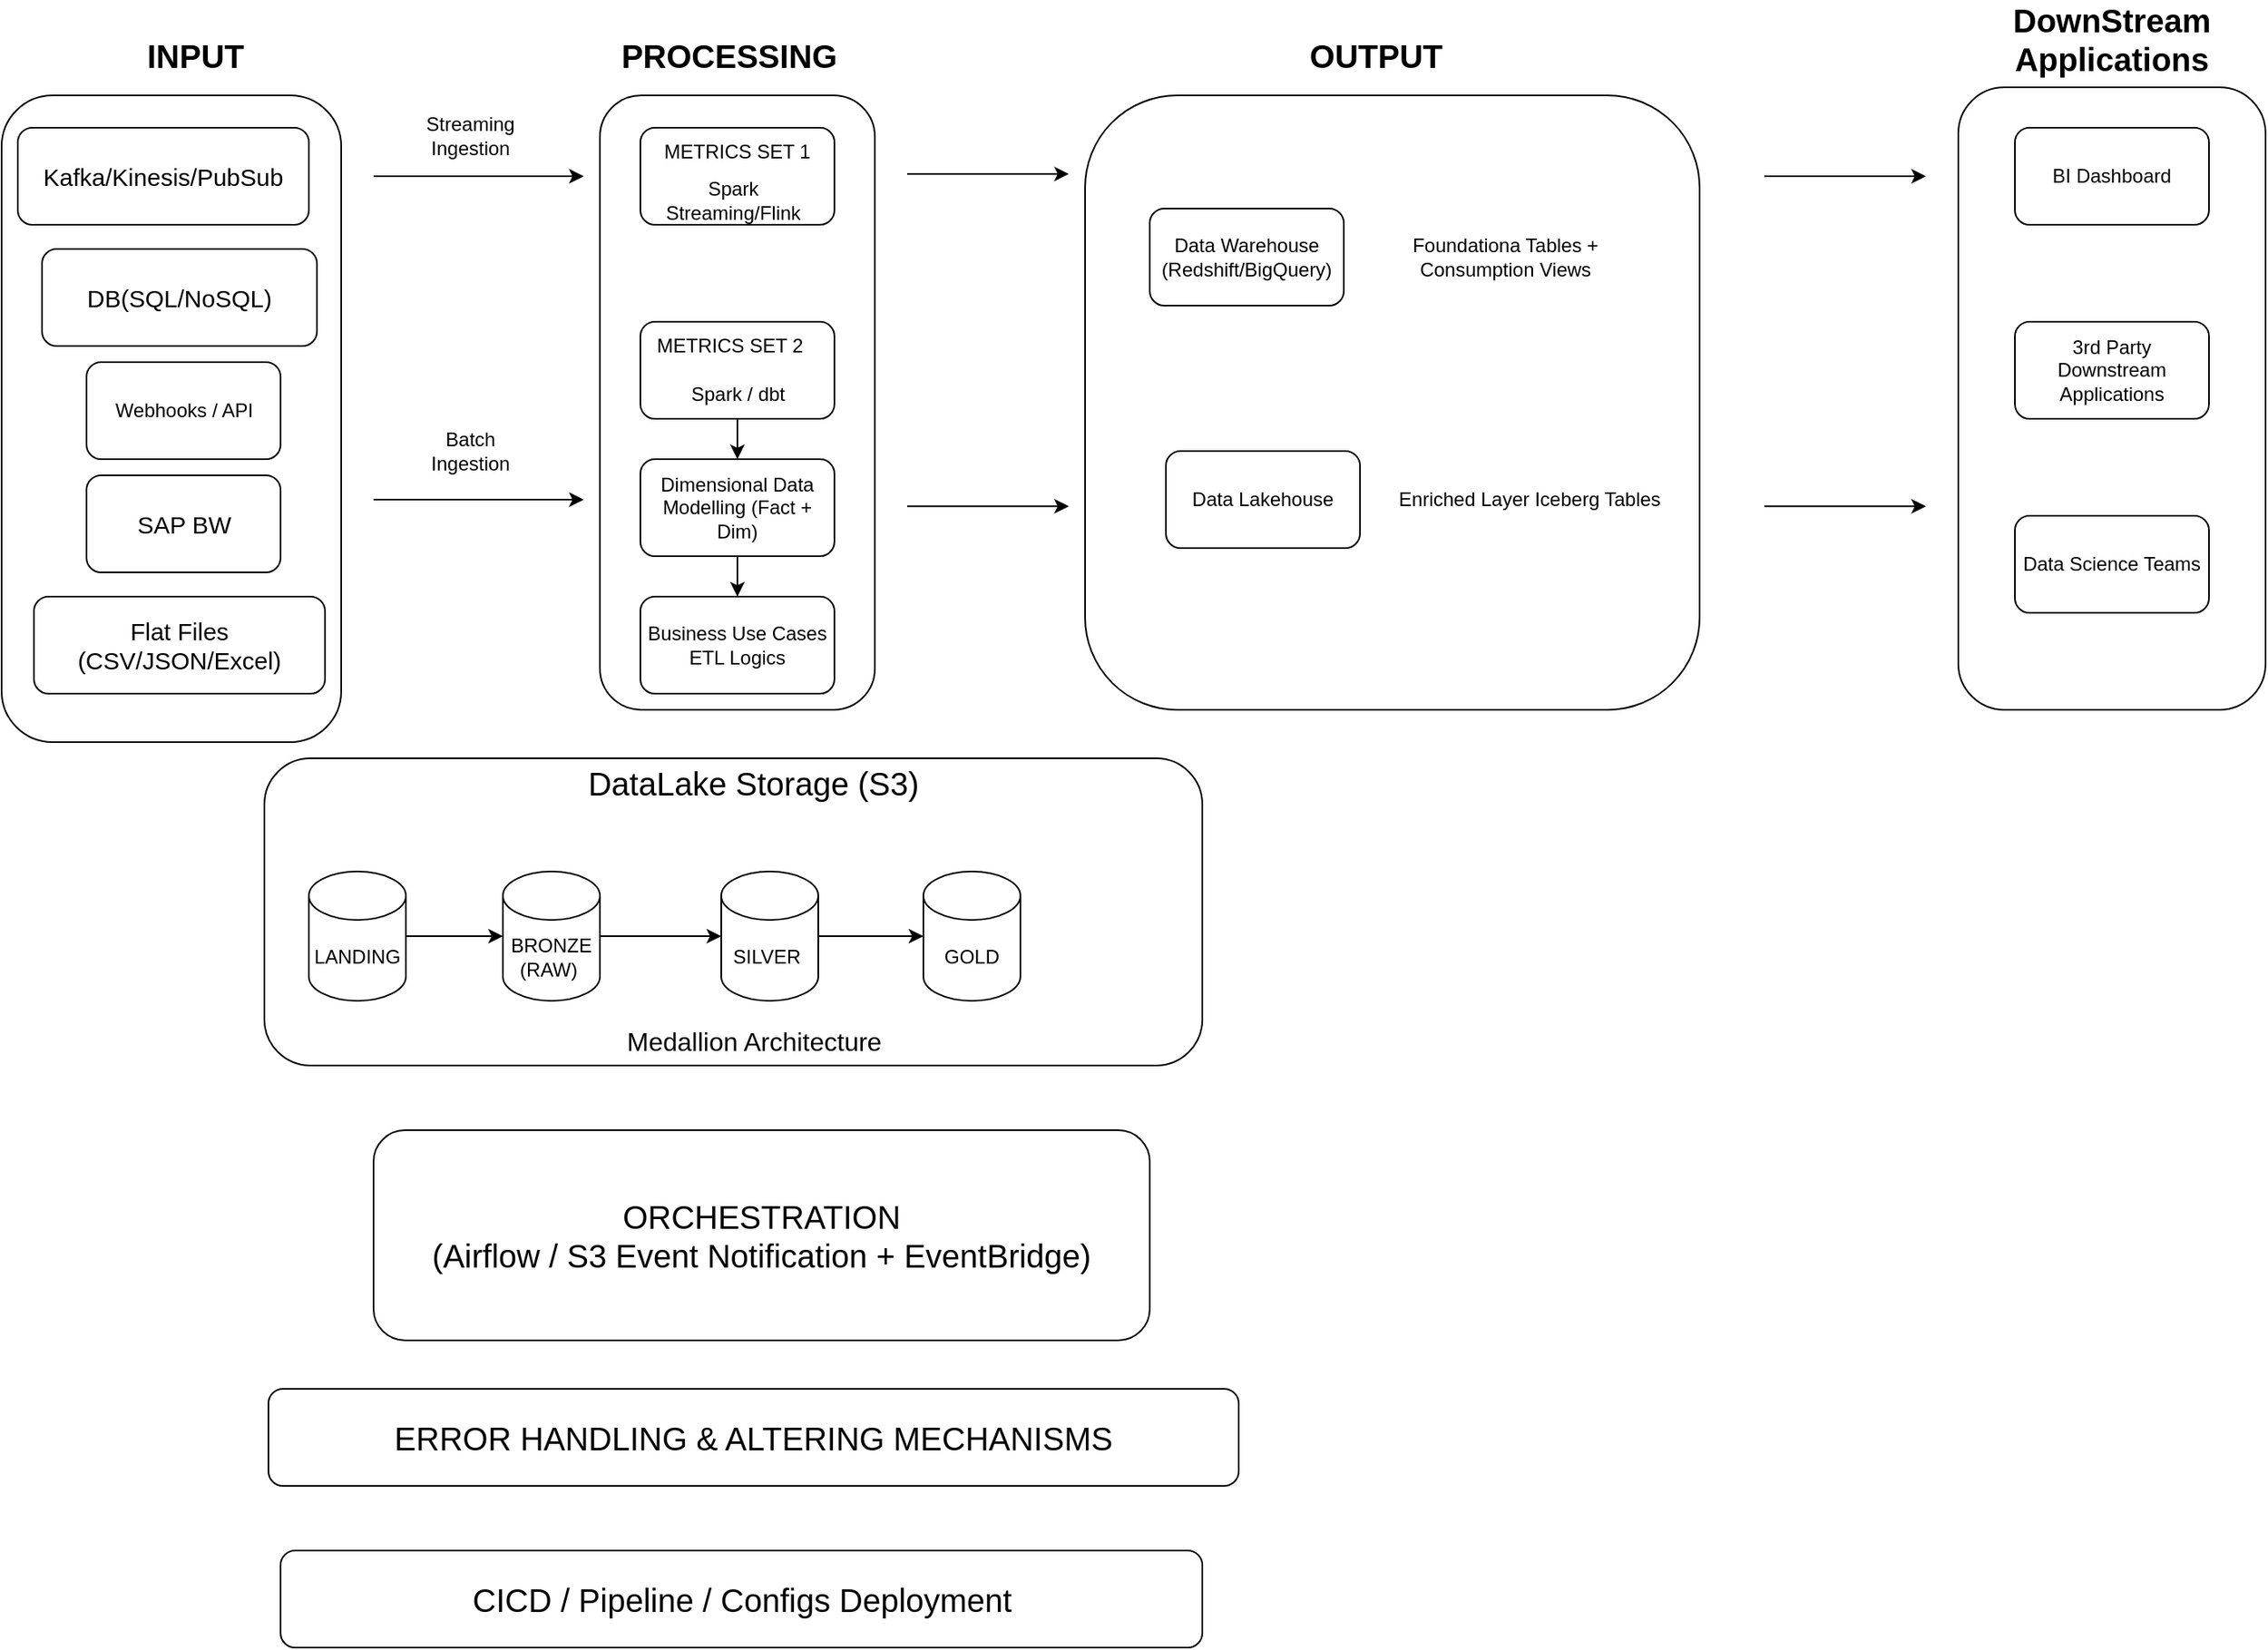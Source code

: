 <mxfile version="28.1.0">
  <diagram name="Page-1" id="Ah_BVm8UG3qweHjtrVJi">
    <mxGraphModel dx="2053" dy="620" grid="1" gridSize="10" guides="1" tooltips="1" connect="1" arrows="1" fold="1" page="1" pageScale="1" pageWidth="827" pageHeight="1169" math="0" shadow="0">
      <root>
        <mxCell id="0" />
        <mxCell id="1" parent="0" />
        <mxCell id="hRZKgi0yS8pwd4xGPH1x-1" value="" style="rounded=1;whiteSpace=wrap;html=1;" parent="1" vertex="1">
          <mxGeometry x="-20" y="80" width="210" height="400" as="geometry" />
        </mxCell>
        <mxCell id="hRZKgi0yS8pwd4xGPH1x-2" value="&lt;b&gt;&lt;font style=&quot;font-size: 20px;&quot;&gt;INPUT&lt;/font&gt;&lt;/b&gt;" style="text;html=1;align=center;verticalAlign=middle;whiteSpace=wrap;rounded=0;" parent="1" vertex="1">
          <mxGeometry x="70" y="40" width="60" height="30" as="geometry" />
        </mxCell>
        <mxCell id="hRZKgi0yS8pwd4xGPH1x-10" value="" style="rounded=1;whiteSpace=wrap;html=1;" parent="1" vertex="1">
          <mxGeometry x="350" y="80" width="170" height="380" as="geometry" />
        </mxCell>
        <mxCell id="hRZKgi0yS8pwd4xGPH1x-11" value="&lt;b&gt;&lt;font style=&quot;font-size: 20px;&quot;&gt;PROCESSING&lt;/font&gt;&lt;/b&gt;" style="text;html=1;align=center;verticalAlign=middle;whiteSpace=wrap;rounded=0;" parent="1" vertex="1">
          <mxGeometry x="400" y="40" width="60" height="30" as="geometry" />
        </mxCell>
        <mxCell id="hRZKgi0yS8pwd4xGPH1x-12" value="" style="endArrow=classic;html=1;rounded=0;" parent="1" edge="1">
          <mxGeometry width="50" height="50" relative="1" as="geometry">
            <mxPoint x="210" y="130" as="sourcePoint" />
            <mxPoint x="340" y="130" as="targetPoint" />
          </mxGeometry>
        </mxCell>
        <mxCell id="hRZKgi0yS8pwd4xGPH1x-13" value="" style="endArrow=classic;html=1;rounded=0;" parent="1" edge="1">
          <mxGeometry width="50" height="50" relative="1" as="geometry">
            <mxPoint x="210" y="330" as="sourcePoint" />
            <mxPoint x="340" y="330" as="targetPoint" />
          </mxGeometry>
        </mxCell>
        <mxCell id="hRZKgi0yS8pwd4xGPH1x-14" value="Streaming Ingestion" style="text;html=1;align=center;verticalAlign=middle;whiteSpace=wrap;rounded=0;" parent="1" vertex="1">
          <mxGeometry x="240" y="90" width="60" height="30" as="geometry" />
        </mxCell>
        <mxCell id="hRZKgi0yS8pwd4xGPH1x-15" value="Batch Ingestion" style="text;html=1;align=center;verticalAlign=middle;whiteSpace=wrap;rounded=0;" parent="1" vertex="1">
          <mxGeometry x="240" y="285" width="60" height="30" as="geometry" />
        </mxCell>
        <mxCell id="hRZKgi0yS8pwd4xGPH1x-16" value="" style="rounded=1;whiteSpace=wrap;html=1;" parent="1" vertex="1">
          <mxGeometry x="375" y="100" width="120" height="60" as="geometry" />
        </mxCell>
        <mxCell id="hRZKgi0yS8pwd4xGPH1x-17" value="METRICS SET 1" style="text;html=1;align=center;verticalAlign=middle;whiteSpace=wrap;rounded=0;" parent="1" vertex="1">
          <mxGeometry x="385" y="100" width="100" height="30" as="geometry" />
        </mxCell>
        <mxCell id="hRZKgi0yS8pwd4xGPH1x-30" value="" style="edgeStyle=orthogonalEdgeStyle;rounded=0;orthogonalLoop=1;jettySize=auto;html=1;" parent="1" source="hRZKgi0yS8pwd4xGPH1x-18" target="hRZKgi0yS8pwd4xGPH1x-28" edge="1">
          <mxGeometry relative="1" as="geometry" />
        </mxCell>
        <mxCell id="hRZKgi0yS8pwd4xGPH1x-18" value="" style="rounded=1;whiteSpace=wrap;html=1;" parent="1" vertex="1">
          <mxGeometry x="375" y="220" width="120" height="60" as="geometry" />
        </mxCell>
        <mxCell id="hRZKgi0yS8pwd4xGPH1x-19" value="METRICS SET 2" style="text;html=1;align=center;verticalAlign=middle;whiteSpace=wrap;rounded=0;" parent="1" vertex="1">
          <mxGeometry x="382.5" y="220" width="95" height="30" as="geometry" />
        </mxCell>
        <mxCell id="hRZKgi0yS8pwd4xGPH1x-20" value="Spark Streaming/Flink" style="text;html=1;align=center;verticalAlign=middle;whiteSpace=wrap;rounded=0;" parent="1" vertex="1">
          <mxGeometry x="375" y="130" width="115" height="30" as="geometry" />
        </mxCell>
        <mxCell id="hRZKgi0yS8pwd4xGPH1x-21" value="Spark / dbt" style="text;html=1;align=center;verticalAlign=middle;whiteSpace=wrap;rounded=0;" parent="1" vertex="1">
          <mxGeometry x="392.5" y="250" width="85" height="30" as="geometry" />
        </mxCell>
        <mxCell id="hRZKgi0yS8pwd4xGPH1x-34" style="edgeStyle=orthogonalEdgeStyle;rounded=0;orthogonalLoop=1;jettySize=auto;html=1;exitX=0.5;exitY=1;exitDx=0;exitDy=0;entryX=0.5;entryY=0;entryDx=0;entryDy=0;" parent="1" source="hRZKgi0yS8pwd4xGPH1x-28" target="hRZKgi0yS8pwd4xGPH1x-31" edge="1">
          <mxGeometry relative="1" as="geometry" />
        </mxCell>
        <mxCell id="hRZKgi0yS8pwd4xGPH1x-28" value="Dimensional Data Modelling (Fact + Dim)" style="rounded=1;whiteSpace=wrap;html=1;" parent="1" vertex="1">
          <mxGeometry x="375" y="305" width="120" height="60" as="geometry" />
        </mxCell>
        <mxCell id="hRZKgi0yS8pwd4xGPH1x-31" value="Business Use Cases ETL Logics" style="rounded=1;whiteSpace=wrap;html=1;" parent="1" vertex="1">
          <mxGeometry x="375" y="390" width="120" height="60" as="geometry" />
        </mxCell>
        <mxCell id="hRZKgi0yS8pwd4xGPH1x-36" value="" style="rounded=1;whiteSpace=wrap;html=1;" parent="1" vertex="1">
          <mxGeometry x="142.5" y="490" width="580" height="190" as="geometry" />
        </mxCell>
        <mxCell id="hRZKgi0yS8pwd4xGPH1x-37" value="&lt;font style=&quot;font-size: 20px;&quot;&gt;DataLake Storage (S3)&lt;/font&gt;" style="text;html=1;align=center;verticalAlign=middle;whiteSpace=wrap;rounded=0;" parent="1" vertex="1">
          <mxGeometry x="330" y="490" width="230" height="30" as="geometry" />
        </mxCell>
        <mxCell id="hRZKgi0yS8pwd4xGPH1x-39" value="LANDING" style="shape=cylinder3;whiteSpace=wrap;html=1;boundedLbl=1;backgroundOutline=1;size=15;" parent="1" vertex="1">
          <mxGeometry x="170" y="560" width="60" height="80" as="geometry" />
        </mxCell>
        <mxCell id="hRZKgi0yS8pwd4xGPH1x-40" value="BRONZE (RAW)&amp;nbsp;" style="shape=cylinder3;whiteSpace=wrap;html=1;boundedLbl=1;backgroundOutline=1;size=15;" parent="1" vertex="1">
          <mxGeometry x="290" y="560" width="60" height="80" as="geometry" />
        </mxCell>
        <mxCell id="hRZKgi0yS8pwd4xGPH1x-41" value="SILVER&amp;nbsp;" style="shape=cylinder3;whiteSpace=wrap;html=1;boundedLbl=1;backgroundOutline=1;size=15;" parent="1" vertex="1">
          <mxGeometry x="425" y="560" width="60" height="80" as="geometry" />
        </mxCell>
        <mxCell id="hRZKgi0yS8pwd4xGPH1x-42" value="GOLD" style="shape=cylinder3;whiteSpace=wrap;html=1;boundedLbl=1;backgroundOutline=1;size=15;" parent="1" vertex="1">
          <mxGeometry x="550" y="560" width="60" height="80" as="geometry" />
        </mxCell>
        <mxCell id="hRZKgi0yS8pwd4xGPH1x-44" style="edgeStyle=orthogonalEdgeStyle;rounded=0;orthogonalLoop=1;jettySize=auto;html=1;exitX=1;exitY=0.5;exitDx=0;exitDy=0;exitPerimeter=0;entryX=0;entryY=0.5;entryDx=0;entryDy=0;entryPerimeter=0;" parent="1" source="hRZKgi0yS8pwd4xGPH1x-39" target="hRZKgi0yS8pwd4xGPH1x-40" edge="1">
          <mxGeometry relative="1" as="geometry" />
        </mxCell>
        <mxCell id="hRZKgi0yS8pwd4xGPH1x-45" style="edgeStyle=orthogonalEdgeStyle;rounded=0;orthogonalLoop=1;jettySize=auto;html=1;exitX=1;exitY=0.5;exitDx=0;exitDy=0;exitPerimeter=0;entryX=0;entryY=0.5;entryDx=0;entryDy=0;entryPerimeter=0;" parent="1" source="hRZKgi0yS8pwd4xGPH1x-40" target="hRZKgi0yS8pwd4xGPH1x-41" edge="1">
          <mxGeometry relative="1" as="geometry" />
        </mxCell>
        <mxCell id="hRZKgi0yS8pwd4xGPH1x-46" style="edgeStyle=orthogonalEdgeStyle;rounded=0;orthogonalLoop=1;jettySize=auto;html=1;exitX=1;exitY=0.5;exitDx=0;exitDy=0;exitPerimeter=0;entryX=0;entryY=0.5;entryDx=0;entryDy=0;entryPerimeter=0;" parent="1" source="hRZKgi0yS8pwd4xGPH1x-41" target="hRZKgi0yS8pwd4xGPH1x-42" edge="1">
          <mxGeometry relative="1" as="geometry" />
        </mxCell>
        <mxCell id="hRZKgi0yS8pwd4xGPH1x-48" value="&lt;font style=&quot;font-size: 16px;&quot;&gt;Medallion Architecture&lt;/font&gt;" style="text;html=1;align=center;verticalAlign=middle;whiteSpace=wrap;rounded=0;" parent="1" vertex="1">
          <mxGeometry x="357.5" y="650" width="175" height="30" as="geometry" />
        </mxCell>
        <mxCell id="hRZKgi0yS8pwd4xGPH1x-49" value="" style="rounded=1;whiteSpace=wrap;html=1;" parent="1" vertex="1">
          <mxGeometry x="650" y="80" width="380" height="380" as="geometry" />
        </mxCell>
        <mxCell id="hRZKgi0yS8pwd4xGPH1x-51" value="&lt;b&gt;&lt;font style=&quot;font-size: 20px;&quot;&gt;OUTPUT&lt;/font&gt;&lt;/b&gt;" style="text;html=1;align=center;verticalAlign=middle;whiteSpace=wrap;rounded=0;" parent="1" vertex="1">
          <mxGeometry x="800" y="40" width="60" height="30" as="geometry" />
        </mxCell>
        <mxCell id="hRZKgi0yS8pwd4xGPH1x-53" value="" style="endArrow=classic;html=1;rounded=0;" parent="1" edge="1">
          <mxGeometry width="50" height="50" relative="1" as="geometry">
            <mxPoint x="540" y="128.57" as="sourcePoint" />
            <mxPoint x="640" y="128.57" as="targetPoint" />
          </mxGeometry>
        </mxCell>
        <mxCell id="hRZKgi0yS8pwd4xGPH1x-54" value="" style="endArrow=classic;html=1;rounded=0;" parent="1" edge="1">
          <mxGeometry width="50" height="50" relative="1" as="geometry">
            <mxPoint x="1070" y="334.17" as="sourcePoint" />
            <mxPoint x="1170" y="334.17" as="targetPoint" />
          </mxGeometry>
        </mxCell>
        <mxCell id="hRZKgi0yS8pwd4xGPH1x-56" value="Data Warehouse (Redshift/BigQuery)" style="rounded=1;whiteSpace=wrap;html=1;" parent="1" vertex="1">
          <mxGeometry x="690" y="150" width="120" height="60" as="geometry" />
        </mxCell>
        <mxCell id="hRZKgi0yS8pwd4xGPH1x-57" value="Data Lakehouse" style="rounded=1;whiteSpace=wrap;html=1;" parent="1" vertex="1">
          <mxGeometry x="700" y="300" width="120" height="60" as="geometry" />
        </mxCell>
        <mxCell id="hRZKgi0yS8pwd4xGPH1x-59" value="Foundationa Tables + Consumption Views" style="text;html=1;align=center;verticalAlign=middle;whiteSpace=wrap;rounded=0;" parent="1" vertex="1">
          <mxGeometry x="820" y="165" width="180" height="30" as="geometry" />
        </mxCell>
        <mxCell id="hRZKgi0yS8pwd4xGPH1x-60" value="Enriched Layer Iceberg Tables" style="text;html=1;align=center;verticalAlign=middle;whiteSpace=wrap;rounded=0;" parent="1" vertex="1">
          <mxGeometry x="840" y="315" width="170" height="30" as="geometry" />
        </mxCell>
        <mxCell id="hRZKgi0yS8pwd4xGPH1x-61" value="" style="rounded=1;whiteSpace=wrap;html=1;" parent="1" vertex="1">
          <mxGeometry x="1190" y="75" width="190" height="385" as="geometry" />
        </mxCell>
        <mxCell id="hRZKgi0yS8pwd4xGPH1x-63" value="&lt;b&gt;&lt;font style=&quot;font-size: 20px;&quot;&gt;DownStream Applications&lt;/font&gt;&lt;/b&gt;" style="text;html=1;align=center;verticalAlign=middle;whiteSpace=wrap;rounded=0;" parent="1" vertex="1">
          <mxGeometry x="1190" y="30" width="190" height="30" as="geometry" />
        </mxCell>
        <mxCell id="hRZKgi0yS8pwd4xGPH1x-64" value="BI Dashboard" style="rounded=1;whiteSpace=wrap;html=1;" parent="1" vertex="1">
          <mxGeometry x="1225" y="100" width="120" height="60" as="geometry" />
        </mxCell>
        <mxCell id="hRZKgi0yS8pwd4xGPH1x-65" value="" style="endArrow=classic;html=1;rounded=0;" parent="1" edge="1">
          <mxGeometry width="50" height="50" relative="1" as="geometry">
            <mxPoint x="1070" y="130" as="sourcePoint" />
            <mxPoint x="1170" y="130" as="targetPoint" />
          </mxGeometry>
        </mxCell>
        <mxCell id="hRZKgi0yS8pwd4xGPH1x-66" value="" style="endArrow=classic;html=1;rounded=0;" parent="1" edge="1">
          <mxGeometry width="50" height="50" relative="1" as="geometry">
            <mxPoint x="540" y="334.17" as="sourcePoint" />
            <mxPoint x="640" y="334.17" as="targetPoint" />
          </mxGeometry>
        </mxCell>
        <mxCell id="hRZKgi0yS8pwd4xGPH1x-67" value="3rd Party Downstream Applications" style="rounded=1;whiteSpace=wrap;html=1;" parent="1" vertex="1">
          <mxGeometry x="1225" y="220" width="120" height="60" as="geometry" />
        </mxCell>
        <mxCell id="hRZKgi0yS8pwd4xGPH1x-68" value="Data Science Teams" style="rounded=1;whiteSpace=wrap;html=1;" parent="1" vertex="1">
          <mxGeometry x="1225" y="340" width="120" height="60" as="geometry" />
        </mxCell>
        <mxCell id="hRZKgi0yS8pwd4xGPH1x-69" value="&lt;font style=&quot;font-size: 20px;&quot;&gt;ORCHESTRATION&lt;br&gt;(Airflow / S3 Event Notification + EventBridge)&lt;/font&gt;" style="rounded=1;whiteSpace=wrap;html=1;" parent="1" vertex="1">
          <mxGeometry x="210" y="720" width="480" height="130" as="geometry" />
        </mxCell>
        <mxCell id="hRZKgi0yS8pwd4xGPH1x-71" value="&lt;font style=&quot;font-size: 20px;&quot;&gt;CICD / Pipeline / Configs Deployment&lt;/font&gt;" style="rounded=1;whiteSpace=wrap;html=1;" parent="1" vertex="1">
          <mxGeometry x="152.5" y="980" width="570" height="60" as="geometry" />
        </mxCell>
        <mxCell id="hRZKgi0yS8pwd4xGPH1x-72" value="&lt;font style=&quot;font-size: 20px;&quot;&gt;ERROR HANDLING &amp;amp; ALTERING MECHANISMS&lt;/font&gt;" style="rounded=1;whiteSpace=wrap;html=1;" parent="1" vertex="1">
          <mxGeometry x="145" y="880" width="600" height="60" as="geometry" />
        </mxCell>
        <mxCell id="hRZKgi0yS8pwd4xGPH1x-74" value="&lt;span style=&quot;font-size: 15px;&quot;&gt;Kafka/Kinesis/PubSub&lt;/span&gt;" style="rounded=1;whiteSpace=wrap;html=1;" parent="1" vertex="1">
          <mxGeometry x="-10" y="100" width="180" height="60" as="geometry" />
        </mxCell>
        <mxCell id="hRZKgi0yS8pwd4xGPH1x-75" value="&lt;font style=&quot;font-size: 15px;&quot;&gt;DB(SQL/NoSQL)&lt;/font&gt;" style="rounded=1;whiteSpace=wrap;html=1;" parent="1" vertex="1">
          <mxGeometry x="5" y="175" width="170" height="60" as="geometry" />
        </mxCell>
        <mxCell id="hRZKgi0yS8pwd4xGPH1x-76" value="Webhooks / API" style="rounded=1;whiteSpace=wrap;html=1;" parent="1" vertex="1">
          <mxGeometry x="32.5" y="245" width="120" height="60" as="geometry" />
        </mxCell>
        <mxCell id="hRZKgi0yS8pwd4xGPH1x-77" value="&lt;font style=&quot;font-size: 15px;&quot;&gt;SAP BW&lt;/font&gt;" style="rounded=1;whiteSpace=wrap;html=1;" parent="1" vertex="1">
          <mxGeometry x="32.5" y="315" width="120" height="60" as="geometry" />
        </mxCell>
        <mxCell id="hRZKgi0yS8pwd4xGPH1x-79" value="&lt;font style=&quot;font-size: 15px;&quot;&gt;Flat Files (CSV/JSON/Excel)&lt;/font&gt;" style="rounded=1;whiteSpace=wrap;html=1;" parent="1" vertex="1">
          <mxGeometry y="390" width="180" height="60" as="geometry" />
        </mxCell>
      </root>
    </mxGraphModel>
  </diagram>
</mxfile>
